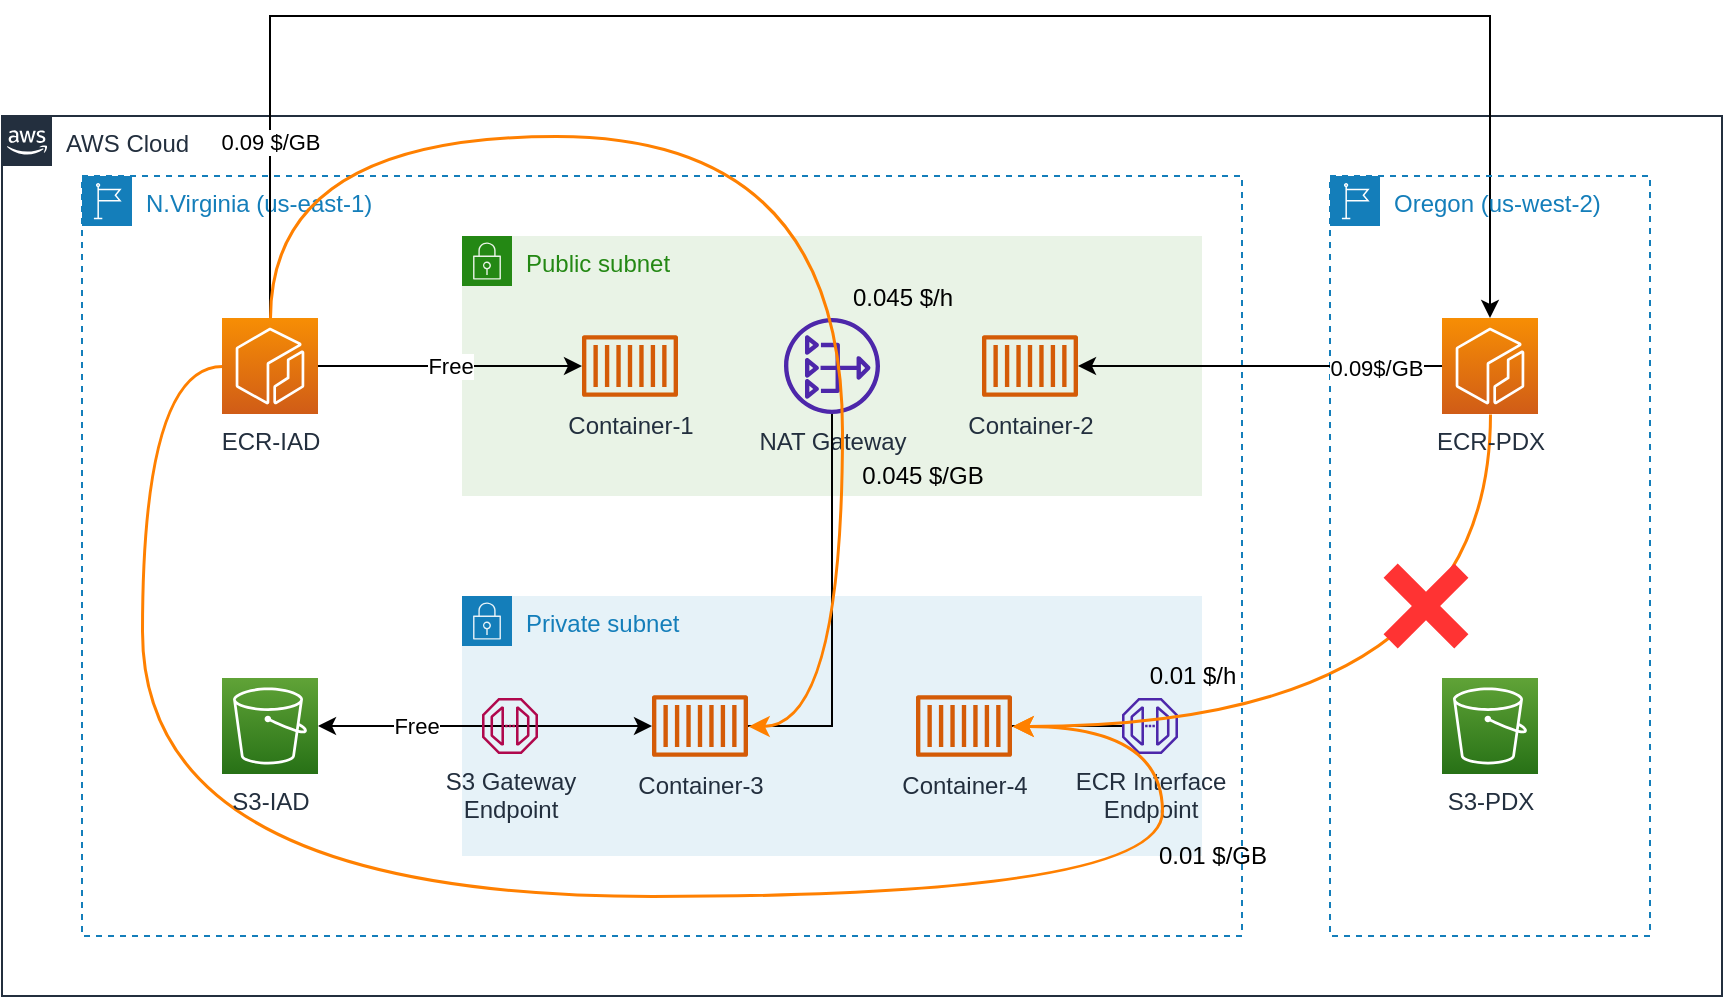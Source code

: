 <mxfile version="16.5.1" type="device"><diagram id="ZT-icR9XvGYC6avyN_A4" name="第 1 页"><mxGraphModel dx="2275" dy="1003" grid="1" gridSize="10" guides="1" tooltips="1" connect="1" arrows="1" fold="1" page="1" pageScale="1" pageWidth="1169" pageHeight="827" math="0" shadow="0"><root><mxCell id="0"/><mxCell id="1" parent="0"/><mxCell id="F6nYLlnms1aeEXJ504g--47" value="AWS Cloud" style="points=[[0,0],[0.25,0],[0.5,0],[0.75,0],[1,0],[1,0.25],[1,0.5],[1,0.75],[1,1],[0.75,1],[0.5,1],[0.25,1],[0,1],[0,0.75],[0,0.5],[0,0.25]];outlineConnect=0;gradientColor=none;html=1;whiteSpace=wrap;fontSize=12;fontStyle=0;container=1;pointerEvents=0;collapsible=0;recursiveResize=0;shape=mxgraph.aws4.group;grIcon=mxgraph.aws4.group_aws_cloud_alt;strokeColor=#232F3E;fillColor=none;verticalAlign=top;align=left;spacingLeft=30;fontColor=#232F3E;dashed=0;" vertex="1" parent="1"><mxGeometry x="-20" y="230" width="860" height="440" as="geometry"/></mxCell><mxCell id="F6nYLlnms1aeEXJ504g--32" value="N.Virginia (us-east-1)" style="points=[[0,0],[0.25,0],[0.5,0],[0.75,0],[1,0],[1,0.25],[1,0.5],[1,0.75],[1,1],[0.75,1],[0.5,1],[0.25,1],[0,1],[0,0.75],[0,0.5],[0,0.25]];outlineConnect=0;gradientColor=none;html=1;whiteSpace=wrap;fontSize=12;fontStyle=0;container=0;pointerEvents=0;collapsible=0;recursiveResize=0;shape=mxgraph.aws4.group;grIcon=mxgraph.aws4.group_region;strokeColor=#147EBA;fillColor=none;verticalAlign=top;align=left;spacingLeft=30;fontColor=#147EBA;dashed=1;" vertex="1" parent="1"><mxGeometry x="20" y="260" width="580" height="380" as="geometry"/></mxCell><mxCell id="F6nYLlnms1aeEXJ504g--20" value="Public subnet" style="points=[[0,0],[0.25,0],[0.5,0],[0.75,0],[1,0],[1,0.25],[1,0.5],[1,0.75],[1,1],[0.75,1],[0.5,1],[0.25,1],[0,1],[0,0.75],[0,0.5],[0,0.25]];outlineConnect=0;gradientColor=none;html=1;whiteSpace=wrap;fontSize=12;fontStyle=0;container=0;pointerEvents=0;collapsible=0;recursiveResize=0;shape=mxgraph.aws4.group;grIcon=mxgraph.aws4.group_security_group;grStroke=0;strokeColor=#248814;fillColor=#E9F3E6;verticalAlign=top;align=left;spacingLeft=30;fontColor=#248814;dashed=0;" vertex="1" parent="1"><mxGeometry x="210" y="290" width="370" height="130" as="geometry"/></mxCell><mxCell id="F6nYLlnms1aeEXJ504g--21" value="Private subnet" style="points=[[0,0],[0.25,0],[0.5,0],[0.75,0],[1,0],[1,0.25],[1,0.5],[1,0.75],[1,1],[0.75,1],[0.5,1],[0.25,1],[0,1],[0,0.75],[0,0.5],[0,0.25]];outlineConnect=0;gradientColor=none;html=1;whiteSpace=wrap;fontSize=12;fontStyle=0;container=0;pointerEvents=0;collapsible=0;recursiveResize=0;shape=mxgraph.aws4.group;grIcon=mxgraph.aws4.group_security_group;grStroke=0;strokeColor=#147EBA;fillColor=#E6F2F8;verticalAlign=top;align=left;spacingLeft=30;fontColor=#147EBA;dashed=0;" vertex="1" parent="1"><mxGeometry x="210" y="470" width="370" height="130" as="geometry"/></mxCell><mxCell id="F6nYLlnms1aeEXJ504g--7" value="Container-1" style="sketch=0;outlineConnect=0;fontColor=#232F3E;gradientColor=none;fillColor=#D45B07;strokeColor=none;dashed=0;verticalLabelPosition=bottom;verticalAlign=top;align=center;html=1;fontSize=12;fontStyle=0;aspect=fixed;pointerEvents=1;shape=mxgraph.aws4.container_1;" vertex="1" parent="1"><mxGeometry x="270" y="339.5" width="48" height="31" as="geometry"/></mxCell><mxCell id="F6nYLlnms1aeEXJ504g--22" value="Container-2" style="sketch=0;outlineConnect=0;fontColor=#232F3E;gradientColor=none;fillColor=#D45B07;strokeColor=none;dashed=0;verticalLabelPosition=bottom;verticalAlign=top;align=center;html=1;fontSize=12;fontStyle=0;aspect=fixed;pointerEvents=1;shape=mxgraph.aws4.container_1;" vertex="1" parent="1"><mxGeometry x="470" y="339.5" width="48" height="31" as="geometry"/></mxCell><mxCell id="F6nYLlnms1aeEXJ504g--26" value="NAT Gateway" style="sketch=0;outlineConnect=0;fontColor=#232F3E;gradientColor=none;fillColor=#4D27AA;strokeColor=none;dashed=0;verticalLabelPosition=bottom;verticalAlign=top;align=center;html=1;fontSize=12;fontStyle=0;aspect=fixed;pointerEvents=1;shape=mxgraph.aws4.nat_gateway;" vertex="1" parent="1"><mxGeometry x="371" y="331" width="48" height="48" as="geometry"/></mxCell><mxCell id="F6nYLlnms1aeEXJ504g--29" value="ECR Interface&lt;br&gt;Endpoint" style="sketch=0;outlineConnect=0;fontColor=#232F3E;gradientColor=none;fillColor=#4D27AA;strokeColor=none;dashed=0;verticalLabelPosition=bottom;verticalAlign=top;align=center;html=1;fontSize=12;fontStyle=0;aspect=fixed;pointerEvents=1;shape=mxgraph.aws4.endpoint;" vertex="1" parent="1"><mxGeometry x="540" y="521" width="28" height="28" as="geometry"/></mxCell><mxCell id="F6nYLlnms1aeEXJ504g--42" style="edgeStyle=orthogonalEdgeStyle;rounded=0;orthogonalLoop=1;jettySize=auto;html=1;endArrow=none;endFill=0;" edge="1" parent="1" source="F6nYLlnms1aeEXJ504g--30" target="F6nYLlnms1aeEXJ504g--26"><mxGeometry relative="1" as="geometry"/></mxCell><mxCell id="F6nYLlnms1aeEXJ504g--30" value="Container-3" style="sketch=0;outlineConnect=0;fontColor=#232F3E;gradientColor=none;fillColor=#D45B07;strokeColor=none;dashed=0;verticalLabelPosition=bottom;verticalAlign=top;align=center;html=1;fontSize=12;fontStyle=0;aspect=fixed;pointerEvents=1;shape=mxgraph.aws4.container_1;" vertex="1" parent="1"><mxGeometry x="305" y="519.5" width="48" height="31" as="geometry"/></mxCell><mxCell id="F6nYLlnms1aeEXJ504g--43" style="edgeStyle=orthogonalEdgeStyle;rounded=0;orthogonalLoop=1;jettySize=auto;html=1;endArrow=none;endFill=0;" edge="1" parent="1" source="F6nYLlnms1aeEXJ504g--31" target="F6nYLlnms1aeEXJ504g--29"><mxGeometry relative="1" as="geometry"/></mxCell><mxCell id="F6nYLlnms1aeEXJ504g--44" style="edgeStyle=orthogonalEdgeStyle;rounded=0;orthogonalLoop=1;jettySize=auto;html=1;entryX=0;entryY=0.5;entryDx=0;entryDy=0;entryPerimeter=0;endArrow=none;endFill=0;curved=1;startArrow=classic;startFill=1;strokeColor=#FF8000;strokeWidth=1.5;" edge="1" parent="1" source="F6nYLlnms1aeEXJ504g--31" target="F6nYLlnms1aeEXJ504g--23"><mxGeometry relative="1" as="geometry"><Array as="points"><mxPoint x="560" y="535"/><mxPoint x="560" y="620"/><mxPoint x="50" y="620"/><mxPoint x="50" y="355"/></Array></mxGeometry></mxCell><mxCell id="F6nYLlnms1aeEXJ504g--46" style="edgeStyle=orthogonalEdgeStyle;curved=1;rounded=0;orthogonalLoop=1;jettySize=auto;html=1;startArrow=classic;startFill=1;endArrow=none;endFill=0;strokeColor=#FF8000;strokeWidth=1.5;" edge="1" parent="1" source="F6nYLlnms1aeEXJ504g--31" target="F6nYLlnms1aeEXJ504g--36"><mxGeometry relative="1" as="geometry"/></mxCell><mxCell id="F6nYLlnms1aeEXJ504g--31" value="Container-4" style="sketch=0;outlineConnect=0;fontColor=#232F3E;gradientColor=none;fillColor=#D45B07;strokeColor=none;dashed=0;verticalLabelPosition=bottom;verticalAlign=top;align=center;html=1;fontSize=12;fontStyle=0;aspect=fixed;pointerEvents=1;shape=mxgraph.aws4.container_1;" vertex="1" parent="1"><mxGeometry x="437" y="519.5" width="48" height="31" as="geometry"/></mxCell><mxCell id="F6nYLlnms1aeEXJ504g--41" style="edgeStyle=orthogonalEdgeStyle;rounded=0;orthogonalLoop=1;jettySize=auto;html=1;startArrow=classic;startFill=1;" edge="1" parent="1" source="F6nYLlnms1aeEXJ504g--33" target="F6nYLlnms1aeEXJ504g--30"><mxGeometry relative="1" as="geometry"/></mxCell><mxCell id="F6nYLlnms1aeEXJ504g--48" value="Free" style="edgeLabel;html=1;align=center;verticalAlign=middle;resizable=0;points=[];" vertex="1" connectable="0" parent="F6nYLlnms1aeEXJ504g--41"><mxGeometry x="-0.413" relative="1" as="geometry"><mxPoint as="offset"/></mxGeometry></mxCell><mxCell id="F6nYLlnms1aeEXJ504g--33" value="S3-IAD" style="sketch=0;points=[[0,0,0],[0.25,0,0],[0.5,0,0],[0.75,0,0],[1,0,0],[0,1,0],[0.25,1,0],[0.5,1,0],[0.75,1,0],[1,1,0],[0,0.25,0],[0,0.5,0],[0,0.75,0],[1,0.25,0],[1,0.5,0],[1,0.75,0]];outlineConnect=0;fontColor=#232F3E;gradientColor=#60A337;gradientDirection=north;fillColor=#277116;strokeColor=#ffffff;dashed=0;verticalLabelPosition=bottom;verticalAlign=top;align=center;html=1;fontSize=12;fontStyle=0;aspect=fixed;shape=mxgraph.aws4.resourceIcon;resIcon=mxgraph.aws4.s3;" vertex="1" parent="1"><mxGeometry x="90" y="511" width="48" height="48" as="geometry"/></mxCell><mxCell id="F6nYLlnms1aeEXJ504g--34" value="S3 Gateway&lt;br&gt;Endpoint" style="sketch=0;outlineConnect=0;fontColor=#232F3E;gradientColor=none;fillColor=#B0084D;strokeColor=none;dashed=0;verticalLabelPosition=bottom;verticalAlign=top;align=center;html=1;fontSize=12;fontStyle=0;aspect=fixed;pointerEvents=1;shape=mxgraph.aws4.endpoint;" vertex="1" parent="1"><mxGeometry x="220" y="521" width="28" height="28" as="geometry"/></mxCell><mxCell id="F6nYLlnms1aeEXJ504g--38" style="edgeStyle=orthogonalEdgeStyle;rounded=0;orthogonalLoop=1;jettySize=auto;html=1;" edge="1" parent="1" source="F6nYLlnms1aeEXJ504g--23" target="F6nYLlnms1aeEXJ504g--36"><mxGeometry relative="1" as="geometry"><mxPoint x="580" y="150" as="targetPoint"/><Array as="points"><mxPoint x="114" y="180"/><mxPoint x="724" y="180"/></Array></mxGeometry></mxCell><mxCell id="F6nYLlnms1aeEXJ504g--51" value="0.09 $/GB" style="edgeLabel;html=1;align=center;verticalAlign=middle;resizable=0;points=[];" vertex="1" connectable="0" parent="F6nYLlnms1aeEXJ504g--38"><mxGeometry x="-0.807" relative="1" as="geometry"><mxPoint as="offset"/></mxGeometry></mxCell><mxCell id="F6nYLlnms1aeEXJ504g--39" value="Free" style="edgeStyle=orthogonalEdgeStyle;rounded=0;orthogonalLoop=1;jettySize=auto;html=1;" edge="1" parent="1" source="F6nYLlnms1aeEXJ504g--23" target="F6nYLlnms1aeEXJ504g--7"><mxGeometry relative="1" as="geometry"/></mxCell><mxCell id="F6nYLlnms1aeEXJ504g--45" style="edgeStyle=orthogonalEdgeStyle;curved=1;rounded=0;orthogonalLoop=1;jettySize=auto;html=1;startArrow=none;startFill=0;endArrow=classic;endFill=1;strokeColor=#FF8000;strokeWidth=1.5;" edge="1" parent="1" source="F6nYLlnms1aeEXJ504g--23" target="F6nYLlnms1aeEXJ504g--30"><mxGeometry relative="1" as="geometry"><Array as="points"><mxPoint x="114" y="240"/><mxPoint x="400" y="240"/><mxPoint x="400" y="535"/></Array></mxGeometry></mxCell><mxCell id="F6nYLlnms1aeEXJ504g--23" value="ECR-IAD" style="sketch=0;points=[[0,0,0],[0.25,0,0],[0.5,0,0],[0.75,0,0],[1,0,0],[0,1,0],[0.25,1,0],[0.5,1,0],[0.75,1,0],[1,1,0],[0,0.25,0],[0,0.5,0],[0,0.75,0],[1,0.25,0],[1,0.5,0],[1,0.75,0]];outlineConnect=0;fontColor=#232F3E;gradientColor=#F78E04;gradientDirection=north;fillColor=#D05C17;strokeColor=#ffffff;dashed=0;verticalLabelPosition=bottom;verticalAlign=top;align=center;html=1;fontSize=12;fontStyle=0;aspect=fixed;shape=mxgraph.aws4.resourceIcon;resIcon=mxgraph.aws4.ecr;" vertex="1" parent="1"><mxGeometry x="90" y="331" width="48" height="48" as="geometry"/></mxCell><mxCell id="F6nYLlnms1aeEXJ504g--35" value="Oregon (us-west-2)" style="points=[[0,0],[0.25,0],[0.5,0],[0.75,0],[1,0],[1,0.25],[1,0.5],[1,0.75],[1,1],[0.75,1],[0.5,1],[0.25,1],[0,1],[0,0.75],[0,0.5],[0,0.25]];outlineConnect=0;gradientColor=none;html=1;whiteSpace=wrap;fontSize=12;fontStyle=0;container=0;pointerEvents=0;collapsible=0;recursiveResize=0;shape=mxgraph.aws4.group;grIcon=mxgraph.aws4.group_region;strokeColor=#147EBA;fillColor=none;verticalAlign=top;align=left;spacingLeft=30;fontColor=#147EBA;dashed=1;" vertex="1" parent="1"><mxGeometry x="644" y="260" width="160" height="380" as="geometry"/></mxCell><mxCell id="F6nYLlnms1aeEXJ504g--40" style="edgeStyle=orthogonalEdgeStyle;rounded=0;orthogonalLoop=1;jettySize=auto;html=1;" edge="1" parent="1" source="F6nYLlnms1aeEXJ504g--36" target="F6nYLlnms1aeEXJ504g--22"><mxGeometry relative="1" as="geometry"/></mxCell><mxCell id="F6nYLlnms1aeEXJ504g--53" value="0.09$/GB" style="edgeLabel;html=1;align=center;verticalAlign=middle;resizable=0;points=[];" vertex="1" connectable="0" parent="F6nYLlnms1aeEXJ504g--40"><mxGeometry x="-0.637" y="1" relative="1" as="geometry"><mxPoint as="offset"/></mxGeometry></mxCell><mxCell id="F6nYLlnms1aeEXJ504g--36" value="ECR-PDX" style="sketch=0;points=[[0,0,0],[0.25,0,0],[0.5,0,0],[0.75,0,0],[1,0,0],[0,1,0],[0.25,1,0],[0.5,1,0],[0.75,1,0],[1,1,0],[0,0.25,0],[0,0.5,0],[0,0.75,0],[1,0.25,0],[1,0.5,0],[1,0.75,0]];outlineConnect=0;fontColor=#232F3E;gradientColor=#F78E04;gradientDirection=north;fillColor=#D05C17;strokeColor=#ffffff;dashed=0;verticalLabelPosition=bottom;verticalAlign=top;align=center;html=1;fontSize=12;fontStyle=0;aspect=fixed;shape=mxgraph.aws4.resourceIcon;resIcon=mxgraph.aws4.ecr;" vertex="1" parent="1"><mxGeometry x="700" y="331" width="48" height="48" as="geometry"/></mxCell><mxCell id="F6nYLlnms1aeEXJ504g--37" value="S3-PDX" style="sketch=0;points=[[0,0,0],[0.25,0,0],[0.5,0,0],[0.75,0,0],[1,0,0],[0,1,0],[0.25,1,0],[0.5,1,0],[0.75,1,0],[1,1,0],[0,0.25,0],[0,0.5,0],[0,0.75,0],[1,0.25,0],[1,0.5,0],[1,0.75,0]];outlineConnect=0;fontColor=#232F3E;gradientColor=#60A337;gradientDirection=north;fillColor=#277116;strokeColor=#ffffff;dashed=0;verticalLabelPosition=bottom;verticalAlign=top;align=center;html=1;fontSize=12;fontStyle=0;aspect=fixed;shape=mxgraph.aws4.resourceIcon;resIcon=mxgraph.aws4.s3;" vertex="1" parent="1"><mxGeometry x="700" y="511" width="48" height="48" as="geometry"/></mxCell><mxCell id="F6nYLlnms1aeEXJ504g--49" value="" style="shape=cross;whiteSpace=wrap;html=1;rotation=45;fillColor=#FF3333;strokeColor=none;aspect=fixed;" vertex="1" parent="1"><mxGeometry x="667" y="450" width="50" height="50" as="geometry"/></mxCell><mxCell id="F6nYLlnms1aeEXJ504g--52" value="0.045 $/GB" style="text;html=1;align=center;verticalAlign=middle;resizable=0;points=[];autosize=1;strokeColor=none;fillColor=none;" vertex="1" parent="1"><mxGeometry x="400" y="400" width="80" height="20" as="geometry"/></mxCell><mxCell id="F6nYLlnms1aeEXJ504g--54" value="0.01 $/GB" style="text;html=1;align=center;verticalAlign=middle;resizable=0;points=[];autosize=1;strokeColor=none;fillColor=none;" vertex="1" parent="1"><mxGeometry x="550" y="590" width="70" height="20" as="geometry"/></mxCell><mxCell id="F6nYLlnms1aeEXJ504g--56" value="0.045 $/h" style="text;html=1;align=center;verticalAlign=middle;resizable=0;points=[];autosize=1;strokeColor=none;fillColor=none;" vertex="1" parent="1"><mxGeometry x="395" y="311" width="70" height="20" as="geometry"/></mxCell><mxCell id="F6nYLlnms1aeEXJ504g--57" value="0.01 $/h" style="text;html=1;align=center;verticalAlign=middle;resizable=0;points=[];autosize=1;strokeColor=none;fillColor=none;" vertex="1" parent="1"><mxGeometry x="545" y="499.5" width="60" height="20" as="geometry"/></mxCell></root></mxGraphModel></diagram></mxfile>